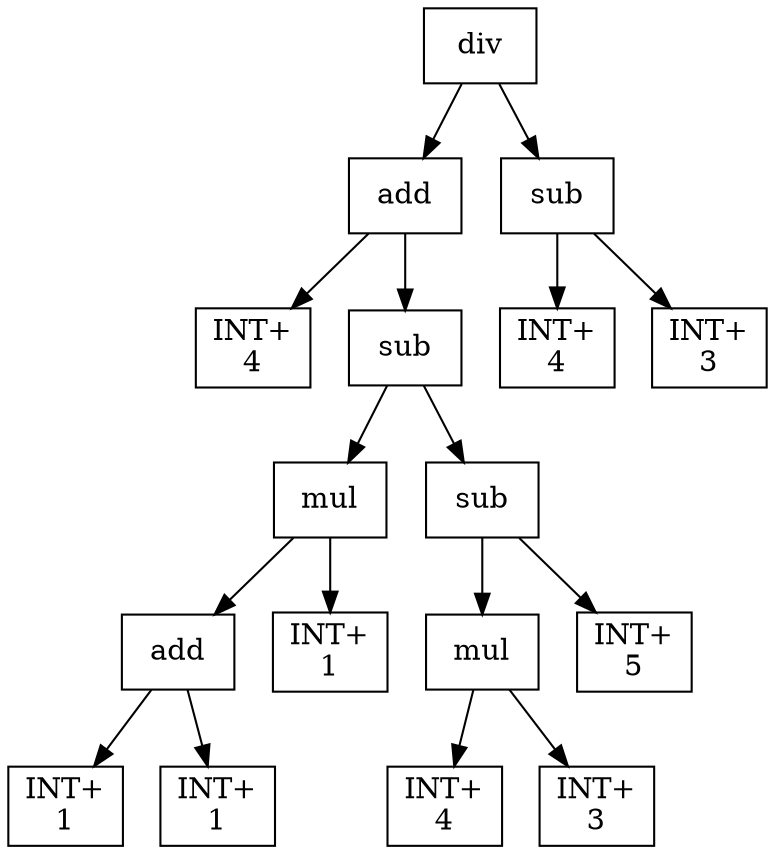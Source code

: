 digraph expr {
  node [shape=box];
  n1 [label="div"];
  n2 [label="add"];
  n3 [label="INT+\n4"];
  n4 [label="sub"];
  n5 [label="mul"];
  n6 [label="add"];
  n7 [label="INT+\n1"];
  n8 [label="INT+\n1"];
  n6 -> n7;
  n6 -> n8;
  n9 [label="INT+\n1"];
  n5 -> n6;
  n5 -> n9;
  n10 [label="sub"];
  n11 [label="mul"];
  n12 [label="INT+\n4"];
  n13 [label="INT+\n3"];
  n11 -> n12;
  n11 -> n13;
  n14 [label="INT+\n5"];
  n10 -> n11;
  n10 -> n14;
  n4 -> n5;
  n4 -> n10;
  n2 -> n3;
  n2 -> n4;
  n15 [label="sub"];
  n16 [label="INT+\n4"];
  n17 [label="INT+\n3"];
  n15 -> n16;
  n15 -> n17;
  n1 -> n2;
  n1 -> n15;
}
